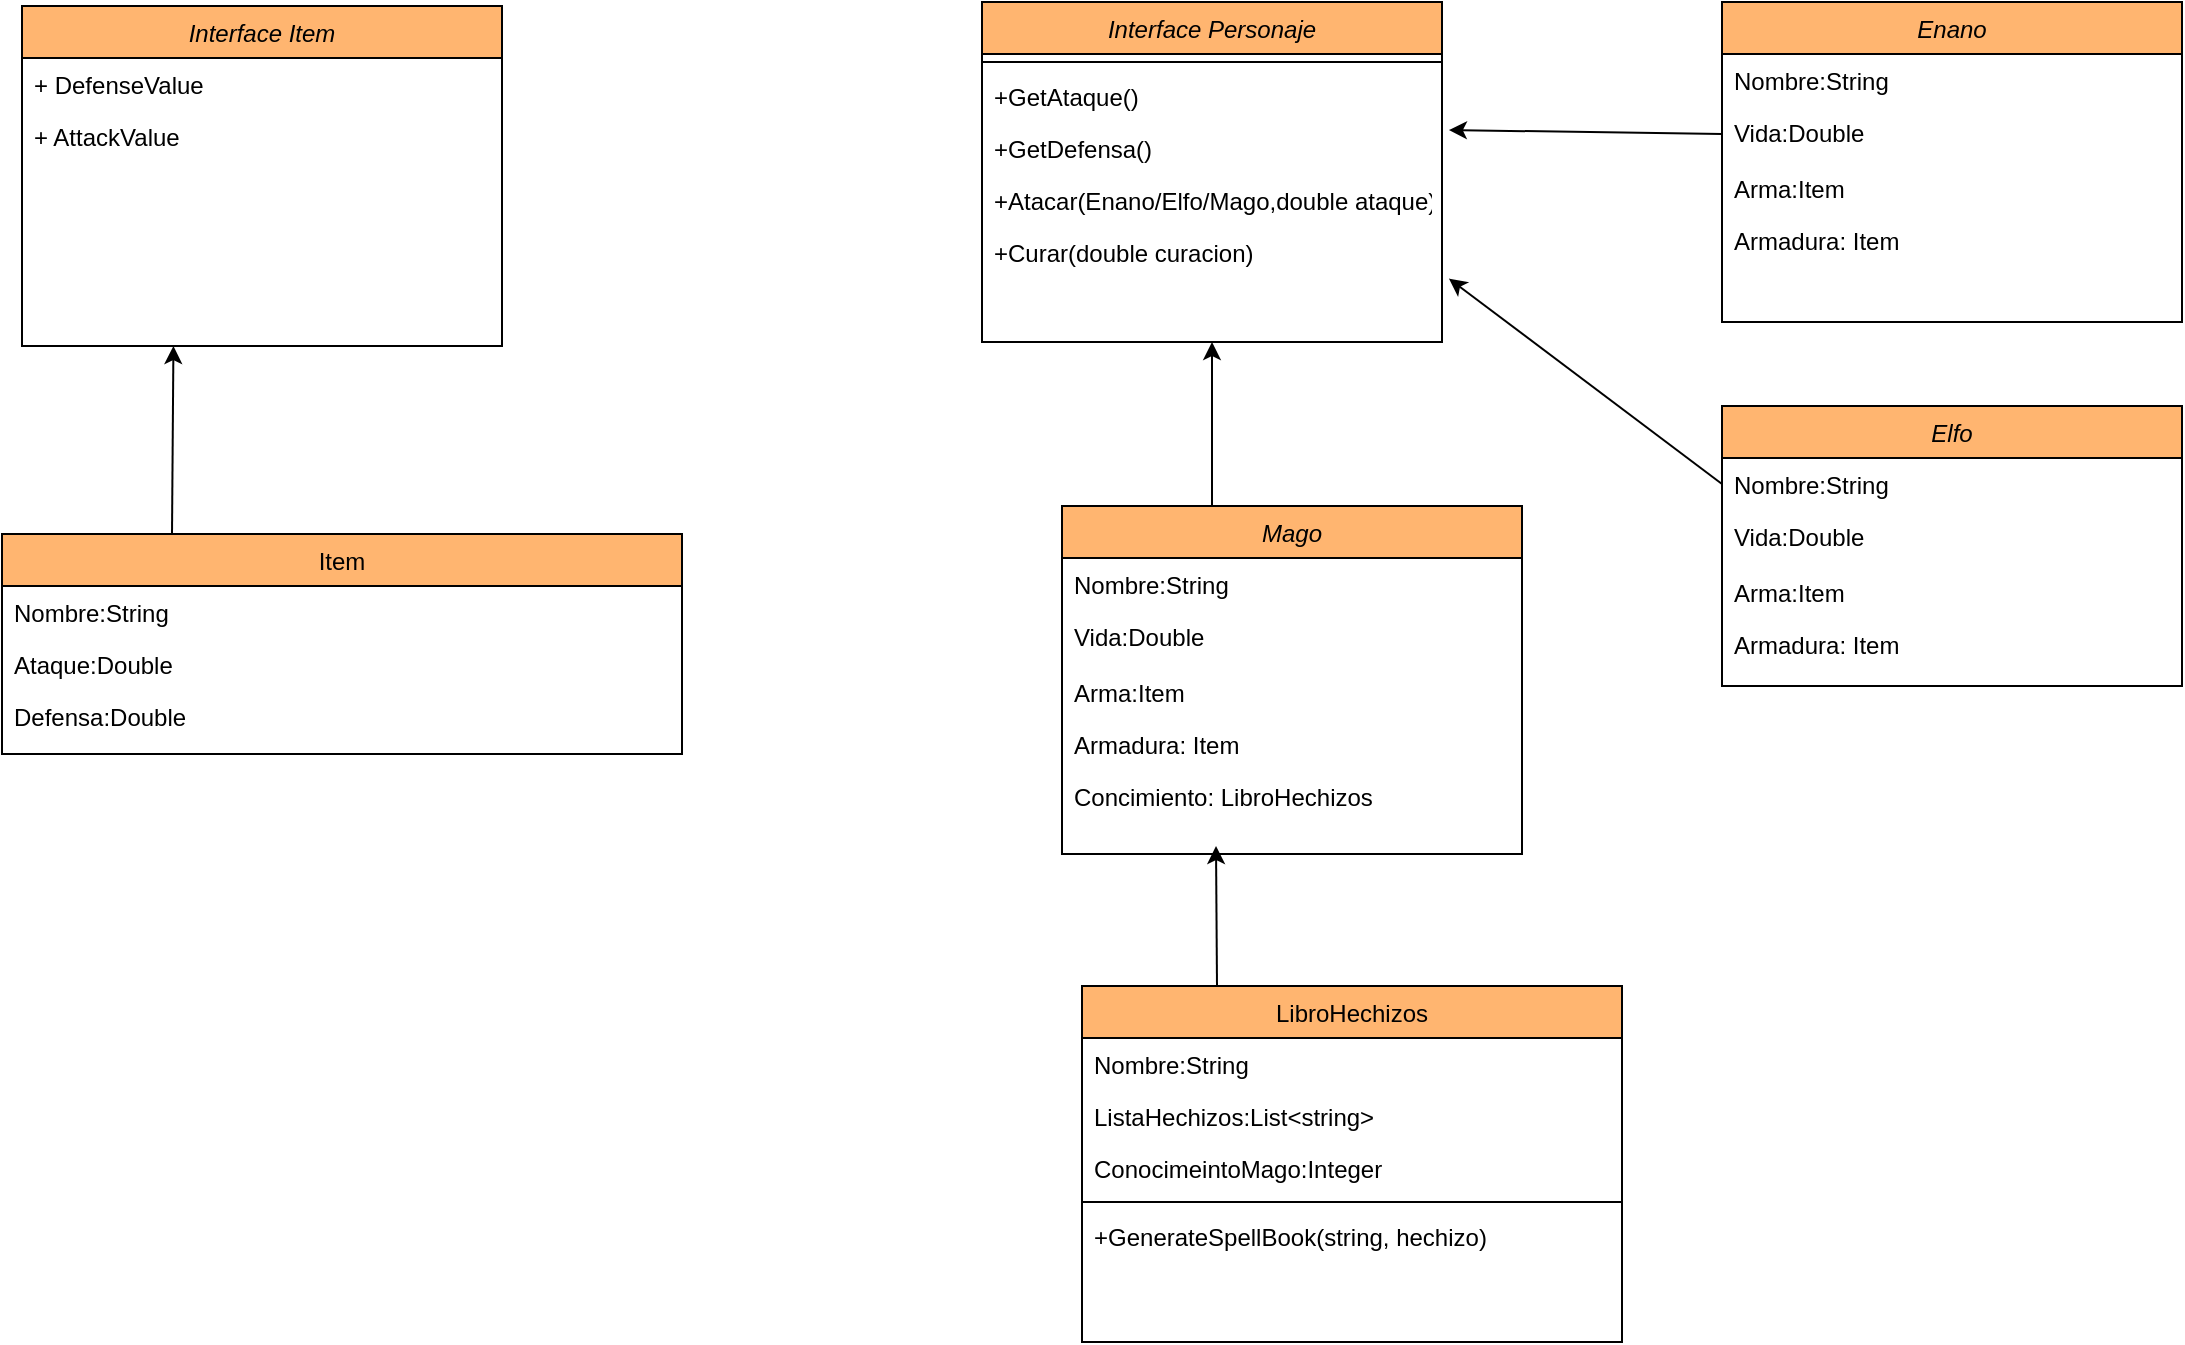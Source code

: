 <mxfile version="24.2.5" type="device">
  <diagram id="C5RBs43oDa-KdzZeNtuy" name="Page-1">
    <mxGraphModel dx="1500" dy="746" grid="1" gridSize="10" guides="1" tooltips="1" connect="1" arrows="1" fold="1" page="1" pageScale="1" pageWidth="1169" pageHeight="827" math="0" shadow="0">
      <root>
        <mxCell id="WIyWlLk6GJQsqaUBKTNV-0" />
        <mxCell id="WIyWlLk6GJQsqaUBKTNV-1" parent="WIyWlLk6GJQsqaUBKTNV-0" />
        <mxCell id="RbVscL98Rn0p0ob7Rv_g-29" style="edgeStyle=none;rounded=0;orthogonalLoop=1;jettySize=auto;html=1;exitX=0;exitY=0.5;exitDx=0;exitDy=0;entryX=1.015;entryY=0.154;entryDx=0;entryDy=0;entryPerimeter=0;" edge="1" parent="WIyWlLk6GJQsqaUBKTNV-1" source="zkfFHV4jXpPFQw0GAbJ--2" target="RbVscL98Rn0p0ob7Rv_g-8">
          <mxGeometry relative="1" as="geometry">
            <mxPoint x="687.143" y="210" as="targetPoint" />
          </mxGeometry>
        </mxCell>
        <mxCell id="zkfFHV4jXpPFQw0GAbJ--0" value="Enano" style="swimlane;fontStyle=2;align=center;verticalAlign=top;childLayout=stackLayout;horizontal=1;startSize=26;horizontalStack=0;resizeParent=1;resizeLast=0;collapsible=1;marginBottom=0;rounded=0;shadow=0;strokeWidth=1;fillColor=#FFB570;" parent="WIyWlLk6GJQsqaUBKTNV-1" vertex="1">
          <mxGeometry x="920" y="38" width="230" height="160" as="geometry">
            <mxRectangle x="230" y="140" width="160" height="26" as="alternateBounds" />
          </mxGeometry>
        </mxCell>
        <mxCell id="zkfFHV4jXpPFQw0GAbJ--1" value="Nombre:String" style="text;align=left;verticalAlign=top;spacingLeft=4;spacingRight=4;overflow=hidden;rotatable=0;points=[[0,0.5],[1,0.5]];portConstraint=eastwest;" parent="zkfFHV4jXpPFQw0GAbJ--0" vertex="1">
          <mxGeometry y="26" width="230" height="26" as="geometry" />
        </mxCell>
        <mxCell id="zkfFHV4jXpPFQw0GAbJ--2" value="Vida:Double" style="text;align=left;verticalAlign=top;spacingLeft=4;spacingRight=4;overflow=hidden;rotatable=0;points=[[0,0.5],[1,0.5]];portConstraint=eastwest;rounded=0;shadow=0;html=0;" parent="zkfFHV4jXpPFQw0GAbJ--0" vertex="1">
          <mxGeometry y="52" width="230" height="28" as="geometry" />
        </mxCell>
        <mxCell id="zkfFHV4jXpPFQw0GAbJ--3" value="Arma:Item&#xa;&#xa;" style="text;align=left;verticalAlign=top;spacingLeft=4;spacingRight=4;overflow=hidden;rotatable=0;points=[[0,0.5],[1,0.5]];portConstraint=eastwest;rounded=0;shadow=0;html=0;" parent="zkfFHV4jXpPFQw0GAbJ--0" vertex="1">
          <mxGeometry y="80" width="230" height="26" as="geometry" />
        </mxCell>
        <mxCell id="-Z1aDrtCuArU-wb0baQj-3" value="Armadura: Item" style="text;align=left;verticalAlign=top;spacingLeft=4;spacingRight=4;overflow=hidden;rotatable=0;points=[[0,0.5],[1,0.5]];portConstraint=eastwest;" parent="zkfFHV4jXpPFQw0GAbJ--0" vertex="1">
          <mxGeometry y="106" width="230" height="26" as="geometry" />
        </mxCell>
        <mxCell id="RbVscL98Rn0p0ob7Rv_g-30" style="edgeStyle=none;rounded=0;orthogonalLoop=1;jettySize=auto;html=1;exitX=0.25;exitY=0;exitDx=0;exitDy=0;" edge="1" parent="WIyWlLk6GJQsqaUBKTNV-1" source="zkfFHV4jXpPFQw0GAbJ--17">
          <mxGeometry relative="1" as="geometry">
            <mxPoint x="145.714" y="210" as="targetPoint" />
          </mxGeometry>
        </mxCell>
        <mxCell id="zkfFHV4jXpPFQw0GAbJ--17" value="Item" style="swimlane;fontStyle=0;align=center;verticalAlign=top;childLayout=stackLayout;horizontal=1;startSize=26;horizontalStack=0;resizeParent=1;resizeLast=0;collapsible=1;marginBottom=0;rounded=0;shadow=0;strokeWidth=1;fillColor=#FFB570;" parent="WIyWlLk6GJQsqaUBKTNV-1" vertex="1">
          <mxGeometry x="60" y="304" width="340" height="110" as="geometry">
            <mxRectangle x="550" y="140" width="160" height="26" as="alternateBounds" />
          </mxGeometry>
        </mxCell>
        <mxCell id="zkfFHV4jXpPFQw0GAbJ--18" value="Nombre:String" style="text;align=left;verticalAlign=top;spacingLeft=4;spacingRight=4;overflow=hidden;rotatable=0;points=[[0,0.5],[1,0.5]];portConstraint=eastwest;" parent="zkfFHV4jXpPFQw0GAbJ--17" vertex="1">
          <mxGeometry y="26" width="340" height="26" as="geometry" />
        </mxCell>
        <mxCell id="zkfFHV4jXpPFQw0GAbJ--19" value="Ataque:Double" style="text;align=left;verticalAlign=top;spacingLeft=4;spacingRight=4;overflow=hidden;rotatable=0;points=[[0,0.5],[1,0.5]];portConstraint=eastwest;rounded=0;shadow=0;html=0;" parent="zkfFHV4jXpPFQw0GAbJ--17" vertex="1">
          <mxGeometry y="52" width="340" height="26" as="geometry" />
        </mxCell>
        <mxCell id="zkfFHV4jXpPFQw0GAbJ--20" value="Defensa:Double" style="text;align=left;verticalAlign=top;spacingLeft=4;spacingRight=4;overflow=hidden;rotatable=0;points=[[0,0.5],[1,0.5]];portConstraint=eastwest;rounded=0;shadow=0;html=0;" parent="zkfFHV4jXpPFQw0GAbJ--17" vertex="1">
          <mxGeometry y="78" width="340" height="26" as="geometry" />
        </mxCell>
        <mxCell id="-Z1aDrtCuArU-wb0baQj-28" value="Elfo" style="swimlane;fontStyle=2;align=center;verticalAlign=top;childLayout=stackLayout;horizontal=1;startSize=26;horizontalStack=0;resizeParent=1;resizeLast=0;collapsible=1;marginBottom=0;rounded=0;shadow=0;strokeWidth=1;fillColor=#FFB570;" parent="WIyWlLk6GJQsqaUBKTNV-1" vertex="1">
          <mxGeometry x="920" y="240" width="230" height="140" as="geometry">
            <mxRectangle x="230" y="140" width="160" height="26" as="alternateBounds" />
          </mxGeometry>
        </mxCell>
        <mxCell id="-Z1aDrtCuArU-wb0baQj-29" value="Nombre:String" style="text;align=left;verticalAlign=top;spacingLeft=4;spacingRight=4;overflow=hidden;rotatable=0;points=[[0,0.5],[1,0.5]];portConstraint=eastwest;" parent="-Z1aDrtCuArU-wb0baQj-28" vertex="1">
          <mxGeometry y="26" width="230" height="26" as="geometry" />
        </mxCell>
        <mxCell id="-Z1aDrtCuArU-wb0baQj-30" value="Vida:Double" style="text;align=left;verticalAlign=top;spacingLeft=4;spacingRight=4;overflow=hidden;rotatable=0;points=[[0,0.5],[1,0.5]];portConstraint=eastwest;rounded=0;shadow=0;html=0;" parent="-Z1aDrtCuArU-wb0baQj-28" vertex="1">
          <mxGeometry y="52" width="230" height="28" as="geometry" />
        </mxCell>
        <mxCell id="-Z1aDrtCuArU-wb0baQj-31" value="Arma:Item&#xa;&#xa;" style="text;align=left;verticalAlign=top;spacingLeft=4;spacingRight=4;overflow=hidden;rotatable=0;points=[[0,0.5],[1,0.5]];portConstraint=eastwest;rounded=0;shadow=0;html=0;" parent="-Z1aDrtCuArU-wb0baQj-28" vertex="1">
          <mxGeometry y="80" width="230" height="26" as="geometry" />
        </mxCell>
        <mxCell id="-Z1aDrtCuArU-wb0baQj-32" value="Armadura: Item" style="text;align=left;verticalAlign=top;spacingLeft=4;spacingRight=4;overflow=hidden;rotatable=0;points=[[0,0.5],[1,0.5]];portConstraint=eastwest;" parent="-Z1aDrtCuArU-wb0baQj-28" vertex="1">
          <mxGeometry y="106" width="230" height="26" as="geometry" />
        </mxCell>
        <mxCell id="-Z1aDrtCuArU-wb0baQj-38" value="Mago&#xa;" style="swimlane;fontStyle=2;align=center;verticalAlign=top;childLayout=stackLayout;horizontal=1;startSize=26;horizontalStack=0;resizeParent=1;resizeLast=0;collapsible=1;marginBottom=0;rounded=0;shadow=0;strokeWidth=1;fillColor=#FFB570;" parent="WIyWlLk6GJQsqaUBKTNV-1" vertex="1">
          <mxGeometry x="590" y="290" width="230" height="174" as="geometry">
            <mxRectangle x="230" y="140" width="160" height="26" as="alternateBounds" />
          </mxGeometry>
        </mxCell>
        <mxCell id="-Z1aDrtCuArU-wb0baQj-39" value="Nombre:String" style="text;align=left;verticalAlign=top;spacingLeft=4;spacingRight=4;overflow=hidden;rotatable=0;points=[[0,0.5],[1,0.5]];portConstraint=eastwest;" parent="-Z1aDrtCuArU-wb0baQj-38" vertex="1">
          <mxGeometry y="26" width="230" height="26" as="geometry" />
        </mxCell>
        <mxCell id="-Z1aDrtCuArU-wb0baQj-40" value="Vida:Double" style="text;align=left;verticalAlign=top;spacingLeft=4;spacingRight=4;overflow=hidden;rotatable=0;points=[[0,0.5],[1,0.5]];portConstraint=eastwest;rounded=0;shadow=0;html=0;" parent="-Z1aDrtCuArU-wb0baQj-38" vertex="1">
          <mxGeometry y="52" width="230" height="28" as="geometry" />
        </mxCell>
        <mxCell id="-Z1aDrtCuArU-wb0baQj-41" value="Arma:Item&#xa;&#xa;" style="text;align=left;verticalAlign=top;spacingLeft=4;spacingRight=4;overflow=hidden;rotatable=0;points=[[0,0.5],[1,0.5]];portConstraint=eastwest;rounded=0;shadow=0;html=0;" parent="-Z1aDrtCuArU-wb0baQj-38" vertex="1">
          <mxGeometry y="80" width="230" height="26" as="geometry" />
        </mxCell>
        <mxCell id="-Z1aDrtCuArU-wb0baQj-42" value="Armadura: Item" style="text;align=left;verticalAlign=top;spacingLeft=4;spacingRight=4;overflow=hidden;rotatable=0;points=[[0,0.5],[1,0.5]];portConstraint=eastwest;" parent="-Z1aDrtCuArU-wb0baQj-38" vertex="1">
          <mxGeometry y="106" width="230" height="26" as="geometry" />
        </mxCell>
        <mxCell id="-Z1aDrtCuArU-wb0baQj-59" value="Concimiento: LibroHechizos" style="text;align=left;verticalAlign=top;spacingLeft=4;spacingRight=4;overflow=hidden;rotatable=0;points=[[0,0.5],[1,0.5]];portConstraint=eastwest;" parent="-Z1aDrtCuArU-wb0baQj-38" vertex="1">
          <mxGeometry y="132" width="230" height="26" as="geometry" />
        </mxCell>
        <mxCell id="RbVscL98Rn0p0ob7Rv_g-31" style="edgeStyle=none;rounded=0;orthogonalLoop=1;jettySize=auto;html=1;exitX=0.25;exitY=0;exitDx=0;exitDy=0;" edge="1" parent="WIyWlLk6GJQsqaUBKTNV-1" source="-Z1aDrtCuArU-wb0baQj-52">
          <mxGeometry relative="1" as="geometry">
            <mxPoint x="667" y="460" as="targetPoint" />
          </mxGeometry>
        </mxCell>
        <mxCell id="-Z1aDrtCuArU-wb0baQj-52" value="LibroHechizos" style="swimlane;fontStyle=0;align=center;verticalAlign=top;childLayout=stackLayout;horizontal=1;startSize=26;horizontalStack=0;resizeParent=1;resizeLast=0;collapsible=1;marginBottom=0;rounded=0;shadow=0;strokeWidth=1;fillColor=#FFB570;" parent="WIyWlLk6GJQsqaUBKTNV-1" vertex="1">
          <mxGeometry x="600" y="530" width="270" height="178" as="geometry">
            <mxRectangle x="550" y="140" width="160" height="26" as="alternateBounds" />
          </mxGeometry>
        </mxCell>
        <mxCell id="-Z1aDrtCuArU-wb0baQj-53" value="Nombre:String" style="text;align=left;verticalAlign=top;spacingLeft=4;spacingRight=4;overflow=hidden;rotatable=0;points=[[0,0.5],[1,0.5]];portConstraint=eastwest;" parent="-Z1aDrtCuArU-wb0baQj-52" vertex="1">
          <mxGeometry y="26" width="270" height="26" as="geometry" />
        </mxCell>
        <mxCell id="-Z1aDrtCuArU-wb0baQj-54" value="ListaHechizos:List&lt;string&gt;" style="text;align=left;verticalAlign=top;spacingLeft=4;spacingRight=4;overflow=hidden;rotatable=0;points=[[0,0.5],[1,0.5]];portConstraint=eastwest;rounded=0;shadow=0;html=0;" parent="-Z1aDrtCuArU-wb0baQj-52" vertex="1">
          <mxGeometry y="52" width="270" height="26" as="geometry" />
        </mxCell>
        <mxCell id="-Z1aDrtCuArU-wb0baQj-61" value="ConocimeintoMago:Integer" style="text;align=left;verticalAlign=top;spacingLeft=4;spacingRight=4;overflow=hidden;rotatable=0;points=[[0,0.5],[1,0.5]];portConstraint=eastwest;rounded=0;shadow=0;html=0;" parent="-Z1aDrtCuArU-wb0baQj-52" vertex="1">
          <mxGeometry y="78" width="270" height="26" as="geometry" />
        </mxCell>
        <mxCell id="-Z1aDrtCuArU-wb0baQj-56" value="" style="line;html=1;strokeWidth=1;align=left;verticalAlign=middle;spacingTop=-1;spacingLeft=3;spacingRight=3;rotatable=0;labelPosition=right;points=[];portConstraint=eastwest;" parent="-Z1aDrtCuArU-wb0baQj-52" vertex="1">
          <mxGeometry y="104" width="270" height="8" as="geometry" />
        </mxCell>
        <mxCell id="-Z1aDrtCuArU-wb0baQj-57" value="+GenerateSpellBook(string, hechizo)" style="text;align=left;verticalAlign=top;spacingLeft=4;spacingRight=4;overflow=hidden;rotatable=0;points=[[0,0.5],[1,0.5]];portConstraint=eastwest;" parent="-Z1aDrtCuArU-wb0baQj-52" vertex="1">
          <mxGeometry y="112" width="270" height="26" as="geometry" />
        </mxCell>
        <mxCell id="RbVscL98Rn0p0ob7Rv_g-1" value="Interface Personaje" style="swimlane;fontStyle=2;align=center;verticalAlign=top;childLayout=stackLayout;horizontal=1;startSize=26;horizontalStack=0;resizeParent=1;resizeLast=0;collapsible=1;marginBottom=0;rounded=0;shadow=0;strokeWidth=1;fillColor=#FFB570;" vertex="1" parent="WIyWlLk6GJQsqaUBKTNV-1">
          <mxGeometry x="550" y="38" width="230" height="170" as="geometry">
            <mxRectangle x="230" y="140" width="160" height="26" as="alternateBounds" />
          </mxGeometry>
        </mxCell>
        <mxCell id="RbVscL98Rn0p0ob7Rv_g-6" value="" style="line;html=1;strokeWidth=1;align=left;verticalAlign=middle;spacingTop=-1;spacingLeft=3;spacingRight=3;rotatable=0;labelPosition=right;points=[];portConstraint=eastwest;" vertex="1" parent="RbVscL98Rn0p0ob7Rv_g-1">
          <mxGeometry y="26" width="230" height="8" as="geometry" />
        </mxCell>
        <mxCell id="RbVscL98Rn0p0ob7Rv_g-7" value="+GetAtaque()&#xa;" style="text;align=left;verticalAlign=top;spacingLeft=4;spacingRight=4;overflow=hidden;rotatable=0;points=[[0,0.5],[1,0.5]];portConstraint=eastwest;" vertex="1" parent="RbVscL98Rn0p0ob7Rv_g-1">
          <mxGeometry y="34" width="230" height="26" as="geometry" />
        </mxCell>
        <mxCell id="RbVscL98Rn0p0ob7Rv_g-8" value="+GetDefensa()" style="text;align=left;verticalAlign=top;spacingLeft=4;spacingRight=4;overflow=hidden;rotatable=0;points=[[0,0.5],[1,0.5]];portConstraint=eastwest;" vertex="1" parent="RbVscL98Rn0p0ob7Rv_g-1">
          <mxGeometry y="60" width="230" height="26" as="geometry" />
        </mxCell>
        <mxCell id="RbVscL98Rn0p0ob7Rv_g-9" value="+Atacar(Enano/Elfo/Mago,double ataque)" style="text;align=left;verticalAlign=top;spacingLeft=4;spacingRight=4;overflow=hidden;rotatable=0;points=[[0,0.5],[1,0.5]];portConstraint=eastwest;" vertex="1" parent="RbVscL98Rn0p0ob7Rv_g-1">
          <mxGeometry y="86" width="230" height="26" as="geometry" />
        </mxCell>
        <mxCell id="RbVscL98Rn0p0ob7Rv_g-10" value="+Curar(double curacion)" style="text;align=left;verticalAlign=top;spacingLeft=4;spacingRight=4;overflow=hidden;rotatable=0;points=[[0,0.5],[1,0.5]];portConstraint=eastwest;" vertex="1" parent="RbVscL98Rn0p0ob7Rv_g-1">
          <mxGeometry y="112" width="230" height="26" as="geometry" />
        </mxCell>
        <mxCell id="RbVscL98Rn0p0ob7Rv_g-19" value="Interface Item" style="swimlane;fontStyle=2;align=center;verticalAlign=top;childLayout=stackLayout;horizontal=1;startSize=26;horizontalStack=0;resizeParent=1;resizeLast=0;collapsible=1;marginBottom=0;rounded=0;shadow=0;strokeWidth=1;fillColor=#FFB570;" vertex="1" parent="WIyWlLk6GJQsqaUBKTNV-1">
          <mxGeometry x="70" y="40" width="240" height="170" as="geometry">
            <mxRectangle x="230" y="140" width="160" height="26" as="alternateBounds" />
          </mxGeometry>
        </mxCell>
        <mxCell id="RbVscL98Rn0p0ob7Rv_g-21" value="+ DefenseValue" style="text;align=left;verticalAlign=top;spacingLeft=4;spacingRight=4;overflow=hidden;rotatable=0;points=[[0,0.5],[1,0.5]];portConstraint=eastwest;" vertex="1" parent="RbVscL98Rn0p0ob7Rv_g-19">
          <mxGeometry y="26" width="240" height="26" as="geometry" />
        </mxCell>
        <mxCell id="RbVscL98Rn0p0ob7Rv_g-25" value="+ AttackValue" style="text;align=left;verticalAlign=top;spacingLeft=4;spacingRight=4;overflow=hidden;rotatable=0;points=[[0,0.5],[1,0.5]];portConstraint=eastwest;" vertex="1" parent="RbVscL98Rn0p0ob7Rv_g-19">
          <mxGeometry y="52" width="240" height="26" as="geometry" />
        </mxCell>
        <mxCell id="RbVscL98Rn0p0ob7Rv_g-27" style="edgeStyle=none;rounded=0;orthogonalLoop=1;jettySize=auto;html=1;entryX=0.5;entryY=1;entryDx=0;entryDy=0;" edge="1" parent="WIyWlLk6GJQsqaUBKTNV-1" target="RbVscL98Rn0p0ob7Rv_g-1">
          <mxGeometry relative="1" as="geometry">
            <mxPoint x="665" y="290" as="sourcePoint" />
          </mxGeometry>
        </mxCell>
        <mxCell id="RbVscL98Rn0p0ob7Rv_g-28" style="edgeStyle=none;rounded=0;orthogonalLoop=1;jettySize=auto;html=1;exitX=0;exitY=0.5;exitDx=0;exitDy=0;entryX=1.015;entryY=1.011;entryDx=0;entryDy=0;entryPerimeter=0;" edge="1" parent="WIyWlLk6GJQsqaUBKTNV-1" source="-Z1aDrtCuArU-wb0baQj-29" target="RbVscL98Rn0p0ob7Rv_g-10">
          <mxGeometry relative="1" as="geometry" />
        </mxCell>
      </root>
    </mxGraphModel>
  </diagram>
</mxfile>
